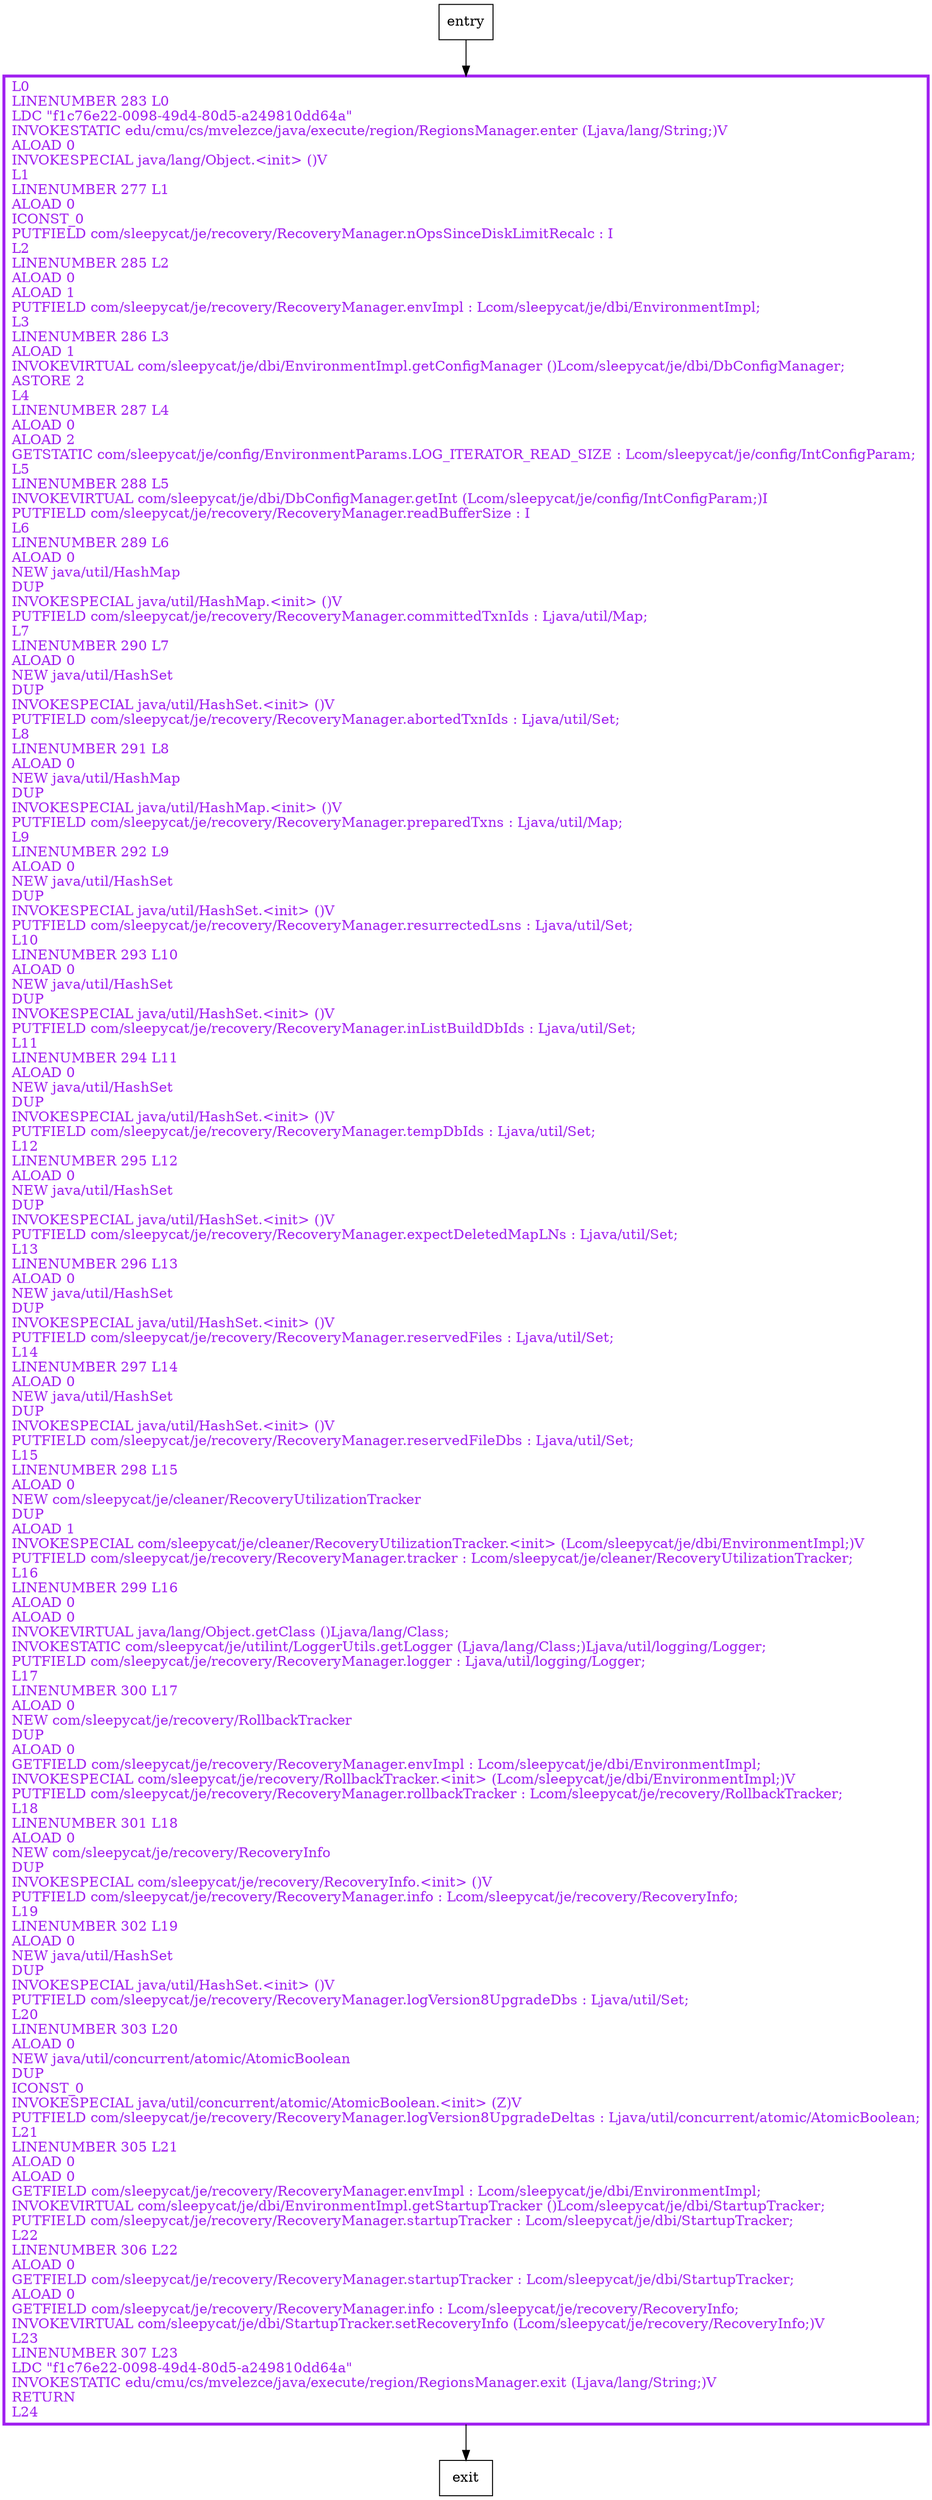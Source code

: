 digraph <init> {
node [shape=record];
1438530747 [label="L0\lLINENUMBER 283 L0\lLDC \"f1c76e22-0098-49d4-80d5-a249810dd64a\"\lINVOKESTATIC edu/cmu/cs/mvelezce/java/execute/region/RegionsManager.enter (Ljava/lang/String;)V\lALOAD 0\lINVOKESPECIAL java/lang/Object.\<init\> ()V\lL1\lLINENUMBER 277 L1\lALOAD 0\lICONST_0\lPUTFIELD com/sleepycat/je/recovery/RecoveryManager.nOpsSinceDiskLimitRecalc : I\lL2\lLINENUMBER 285 L2\lALOAD 0\lALOAD 1\lPUTFIELD com/sleepycat/je/recovery/RecoveryManager.envImpl : Lcom/sleepycat/je/dbi/EnvironmentImpl;\lL3\lLINENUMBER 286 L3\lALOAD 1\lINVOKEVIRTUAL com/sleepycat/je/dbi/EnvironmentImpl.getConfigManager ()Lcom/sleepycat/je/dbi/DbConfigManager;\lASTORE 2\lL4\lLINENUMBER 287 L4\lALOAD 0\lALOAD 2\lGETSTATIC com/sleepycat/je/config/EnvironmentParams.LOG_ITERATOR_READ_SIZE : Lcom/sleepycat/je/config/IntConfigParam;\lL5\lLINENUMBER 288 L5\lINVOKEVIRTUAL com/sleepycat/je/dbi/DbConfigManager.getInt (Lcom/sleepycat/je/config/IntConfigParam;)I\lPUTFIELD com/sleepycat/je/recovery/RecoveryManager.readBufferSize : I\lL6\lLINENUMBER 289 L6\lALOAD 0\lNEW java/util/HashMap\lDUP\lINVOKESPECIAL java/util/HashMap.\<init\> ()V\lPUTFIELD com/sleepycat/je/recovery/RecoveryManager.committedTxnIds : Ljava/util/Map;\lL7\lLINENUMBER 290 L7\lALOAD 0\lNEW java/util/HashSet\lDUP\lINVOKESPECIAL java/util/HashSet.\<init\> ()V\lPUTFIELD com/sleepycat/je/recovery/RecoveryManager.abortedTxnIds : Ljava/util/Set;\lL8\lLINENUMBER 291 L8\lALOAD 0\lNEW java/util/HashMap\lDUP\lINVOKESPECIAL java/util/HashMap.\<init\> ()V\lPUTFIELD com/sleepycat/je/recovery/RecoveryManager.preparedTxns : Ljava/util/Map;\lL9\lLINENUMBER 292 L9\lALOAD 0\lNEW java/util/HashSet\lDUP\lINVOKESPECIAL java/util/HashSet.\<init\> ()V\lPUTFIELD com/sleepycat/je/recovery/RecoveryManager.resurrectedLsns : Ljava/util/Set;\lL10\lLINENUMBER 293 L10\lALOAD 0\lNEW java/util/HashSet\lDUP\lINVOKESPECIAL java/util/HashSet.\<init\> ()V\lPUTFIELD com/sleepycat/je/recovery/RecoveryManager.inListBuildDbIds : Ljava/util/Set;\lL11\lLINENUMBER 294 L11\lALOAD 0\lNEW java/util/HashSet\lDUP\lINVOKESPECIAL java/util/HashSet.\<init\> ()V\lPUTFIELD com/sleepycat/je/recovery/RecoveryManager.tempDbIds : Ljava/util/Set;\lL12\lLINENUMBER 295 L12\lALOAD 0\lNEW java/util/HashSet\lDUP\lINVOKESPECIAL java/util/HashSet.\<init\> ()V\lPUTFIELD com/sleepycat/je/recovery/RecoveryManager.expectDeletedMapLNs : Ljava/util/Set;\lL13\lLINENUMBER 296 L13\lALOAD 0\lNEW java/util/HashSet\lDUP\lINVOKESPECIAL java/util/HashSet.\<init\> ()V\lPUTFIELD com/sleepycat/je/recovery/RecoveryManager.reservedFiles : Ljava/util/Set;\lL14\lLINENUMBER 297 L14\lALOAD 0\lNEW java/util/HashSet\lDUP\lINVOKESPECIAL java/util/HashSet.\<init\> ()V\lPUTFIELD com/sleepycat/je/recovery/RecoveryManager.reservedFileDbs : Ljava/util/Set;\lL15\lLINENUMBER 298 L15\lALOAD 0\lNEW com/sleepycat/je/cleaner/RecoveryUtilizationTracker\lDUP\lALOAD 1\lINVOKESPECIAL com/sleepycat/je/cleaner/RecoveryUtilizationTracker.\<init\> (Lcom/sleepycat/je/dbi/EnvironmentImpl;)V\lPUTFIELD com/sleepycat/je/recovery/RecoveryManager.tracker : Lcom/sleepycat/je/cleaner/RecoveryUtilizationTracker;\lL16\lLINENUMBER 299 L16\lALOAD 0\lALOAD 0\lINVOKEVIRTUAL java/lang/Object.getClass ()Ljava/lang/Class;\lINVOKESTATIC com/sleepycat/je/utilint/LoggerUtils.getLogger (Ljava/lang/Class;)Ljava/util/logging/Logger;\lPUTFIELD com/sleepycat/je/recovery/RecoveryManager.logger : Ljava/util/logging/Logger;\lL17\lLINENUMBER 300 L17\lALOAD 0\lNEW com/sleepycat/je/recovery/RollbackTracker\lDUP\lALOAD 0\lGETFIELD com/sleepycat/je/recovery/RecoveryManager.envImpl : Lcom/sleepycat/je/dbi/EnvironmentImpl;\lINVOKESPECIAL com/sleepycat/je/recovery/RollbackTracker.\<init\> (Lcom/sleepycat/je/dbi/EnvironmentImpl;)V\lPUTFIELD com/sleepycat/je/recovery/RecoveryManager.rollbackTracker : Lcom/sleepycat/je/recovery/RollbackTracker;\lL18\lLINENUMBER 301 L18\lALOAD 0\lNEW com/sleepycat/je/recovery/RecoveryInfo\lDUP\lINVOKESPECIAL com/sleepycat/je/recovery/RecoveryInfo.\<init\> ()V\lPUTFIELD com/sleepycat/je/recovery/RecoveryManager.info : Lcom/sleepycat/je/recovery/RecoveryInfo;\lL19\lLINENUMBER 302 L19\lALOAD 0\lNEW java/util/HashSet\lDUP\lINVOKESPECIAL java/util/HashSet.\<init\> ()V\lPUTFIELD com/sleepycat/je/recovery/RecoveryManager.logVersion8UpgradeDbs : Ljava/util/Set;\lL20\lLINENUMBER 303 L20\lALOAD 0\lNEW java/util/concurrent/atomic/AtomicBoolean\lDUP\lICONST_0\lINVOKESPECIAL java/util/concurrent/atomic/AtomicBoolean.\<init\> (Z)V\lPUTFIELD com/sleepycat/je/recovery/RecoveryManager.logVersion8UpgradeDeltas : Ljava/util/concurrent/atomic/AtomicBoolean;\lL21\lLINENUMBER 305 L21\lALOAD 0\lALOAD 0\lGETFIELD com/sleepycat/je/recovery/RecoveryManager.envImpl : Lcom/sleepycat/je/dbi/EnvironmentImpl;\lINVOKEVIRTUAL com/sleepycat/je/dbi/EnvironmentImpl.getStartupTracker ()Lcom/sleepycat/je/dbi/StartupTracker;\lPUTFIELD com/sleepycat/je/recovery/RecoveryManager.startupTracker : Lcom/sleepycat/je/dbi/StartupTracker;\lL22\lLINENUMBER 306 L22\lALOAD 0\lGETFIELD com/sleepycat/je/recovery/RecoveryManager.startupTracker : Lcom/sleepycat/je/dbi/StartupTracker;\lALOAD 0\lGETFIELD com/sleepycat/je/recovery/RecoveryManager.info : Lcom/sleepycat/je/recovery/RecoveryInfo;\lINVOKEVIRTUAL com/sleepycat/je/dbi/StartupTracker.setRecoveryInfo (Lcom/sleepycat/je/recovery/RecoveryInfo;)V\lL23\lLINENUMBER 307 L23\lLDC \"f1c76e22-0098-49d4-80d5-a249810dd64a\"\lINVOKESTATIC edu/cmu/cs/mvelezce/java/execute/region/RegionsManager.exit (Ljava/lang/String;)V\lRETURN\lL24\l"];
entry;
exit;
entry -> 1438530747
1438530747 -> exit
1438530747[fontcolor="purple", penwidth=3, color="purple"];
}
